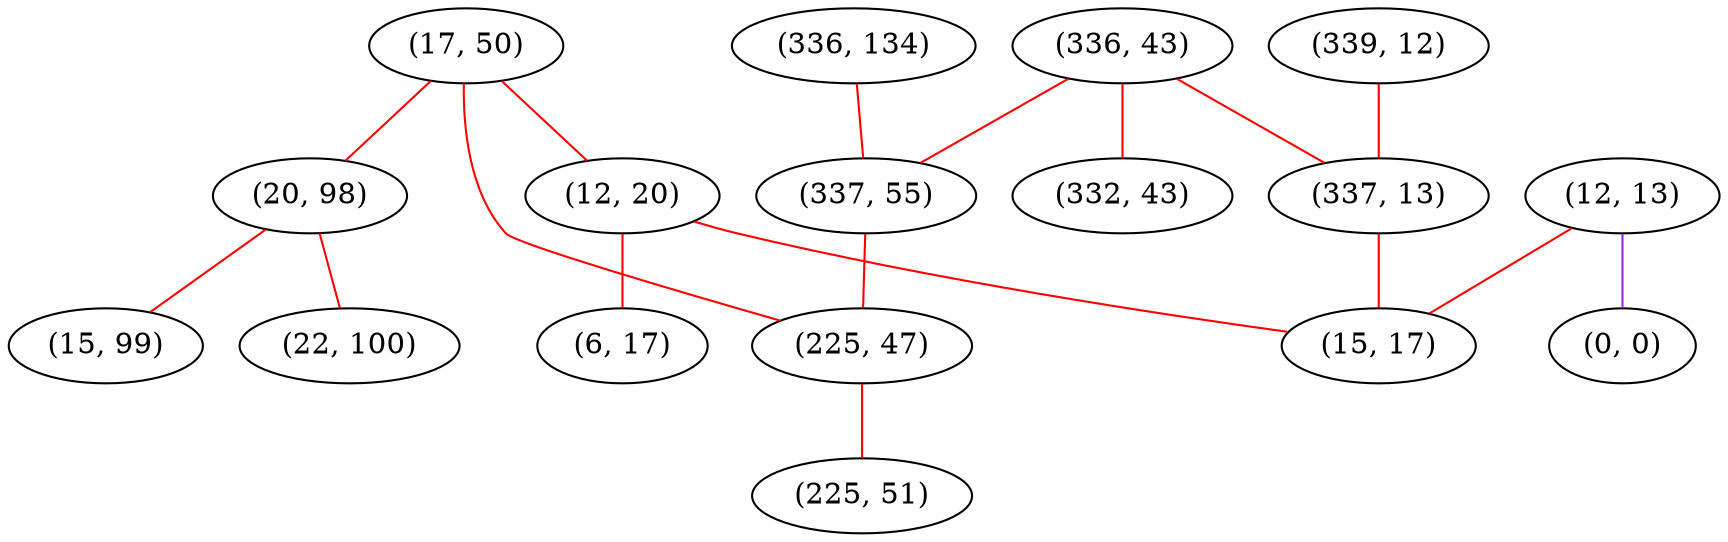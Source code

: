 graph "" {
"(17, 50)";
"(336, 134)";
"(336, 43)";
"(12, 20)";
"(12, 13)";
"(20, 98)";
"(337, 55)";
"(0, 0)";
"(225, 47)";
"(22, 100)";
"(225, 51)";
"(339, 12)";
"(332, 43)";
"(15, 99)";
"(337, 13)";
"(6, 17)";
"(15, 17)";
"(17, 50)" -- "(20, 98)"  [color=red, key=0, weight=1];
"(17, 50)" -- "(12, 20)"  [color=red, key=0, weight=1];
"(17, 50)" -- "(225, 47)"  [color=red, key=0, weight=1];
"(336, 134)" -- "(337, 55)"  [color=red, key=0, weight=1];
"(336, 43)" -- "(337, 13)"  [color=red, key=0, weight=1];
"(336, 43)" -- "(332, 43)"  [color=red, key=0, weight=1];
"(336, 43)" -- "(337, 55)"  [color=red, key=0, weight=1];
"(12, 20)" -- "(6, 17)"  [color=red, key=0, weight=1];
"(12, 20)" -- "(15, 17)"  [color=red, key=0, weight=1];
"(12, 13)" -- "(0, 0)"  [color=purple, key=0, weight=4];
"(12, 13)" -- "(15, 17)"  [color=red, key=0, weight=1];
"(20, 98)" -- "(15, 99)"  [color=red, key=0, weight=1];
"(20, 98)" -- "(22, 100)"  [color=red, key=0, weight=1];
"(337, 55)" -- "(225, 47)"  [color=red, key=0, weight=1];
"(225, 47)" -- "(225, 51)"  [color=red, key=0, weight=1];
"(339, 12)" -- "(337, 13)"  [color=red, key=0, weight=1];
"(337, 13)" -- "(15, 17)"  [color=red, key=0, weight=1];
}
